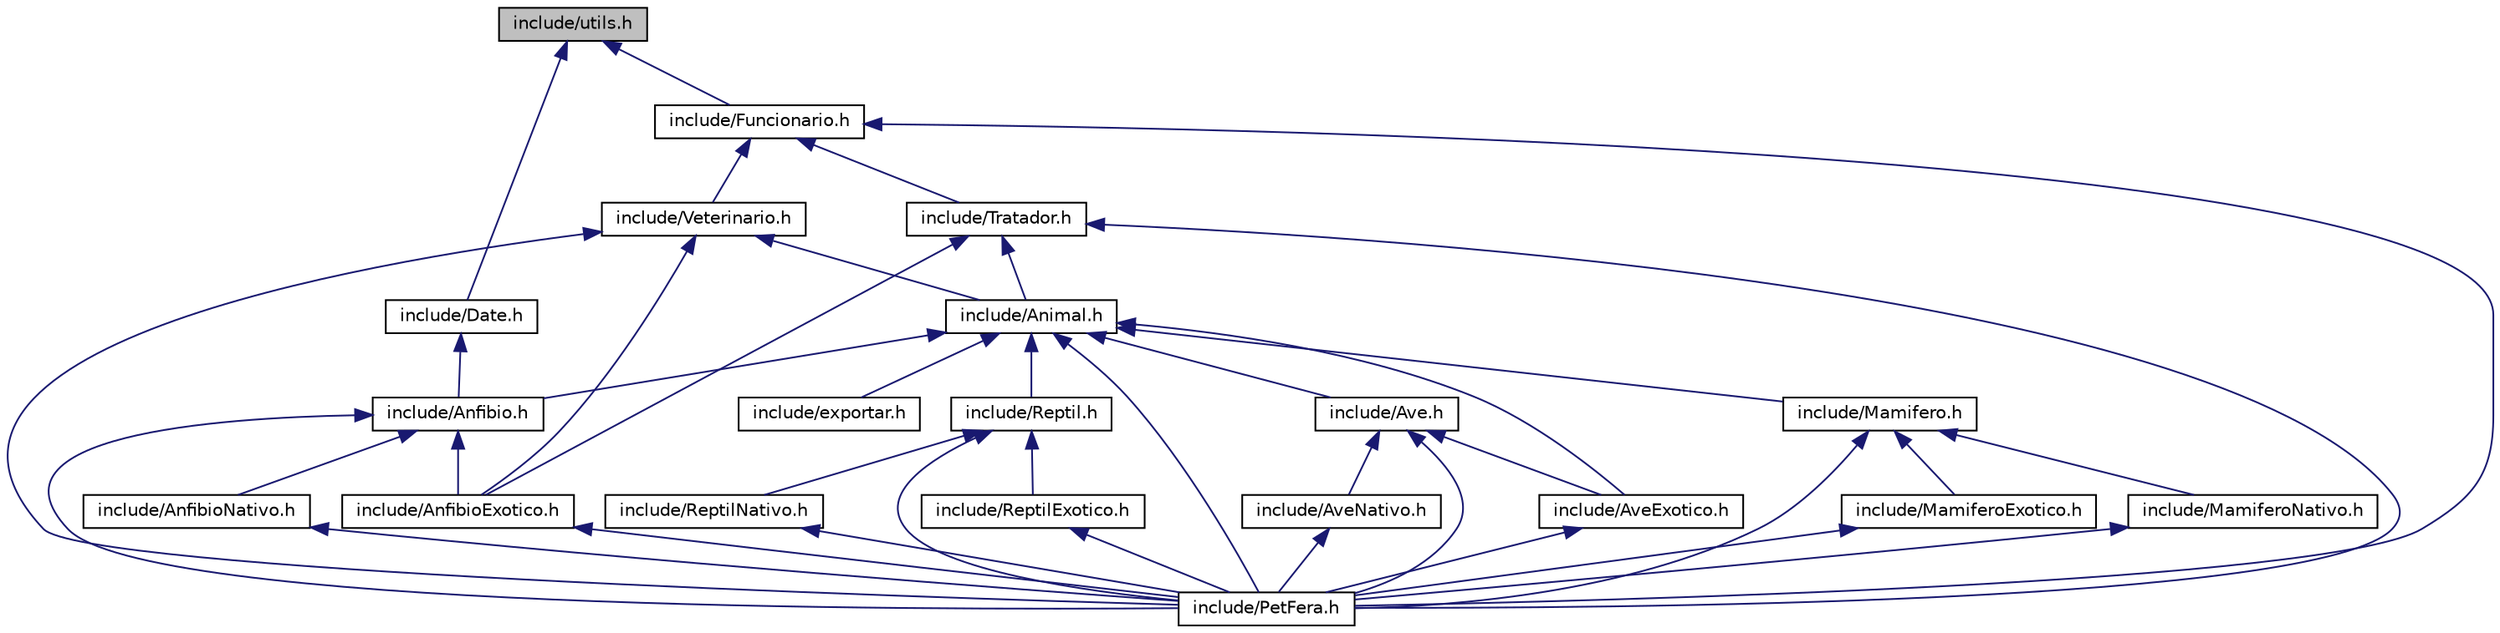 digraph "include/utils.h"
{
  edge [fontname="Helvetica",fontsize="10",labelfontname="Helvetica",labelfontsize="10"];
  node [fontname="Helvetica",fontsize="10",shape=record];
  Node9 [label="include/utils.h",height=0.2,width=0.4,color="black", fillcolor="grey75", style="filled", fontcolor="black"];
  Node9 -> Node10 [dir="back",color="midnightblue",fontsize="10",style="solid",fontname="Helvetica"];
  Node10 [label="include/Date.h",height=0.2,width=0.4,color="black", fillcolor="white", style="filled",URL="$de/da7/Date_8h.html",tooltip="Classe em C++ para definição de Datas. "];
  Node10 -> Node11 [dir="back",color="midnightblue",fontsize="10",style="solid",fontname="Helvetica"];
  Node11 [label="include/Anfibio.h",height=0.2,width=0.4,color="black", fillcolor="white", style="filled",URL="$dc/dd8/Anfibio_8h_source.html"];
  Node11 -> Node12 [dir="back",color="midnightblue",fontsize="10",style="solid",fontname="Helvetica"];
  Node12 [label="include/AnfibioExotico.h",height=0.2,width=0.4,color="black", fillcolor="white", style="filled",URL="$de/d72/AnfibioExotico_8h_source.html"];
  Node12 -> Node13 [dir="back",color="midnightblue",fontsize="10",style="solid",fontname="Helvetica"];
  Node13 [label="include/PetFera.h",height=0.2,width=0.4,color="black", fillcolor="white", style="filled",URL="$de/d14/PetFera_8h_source.html"];
  Node11 -> Node14 [dir="back",color="midnightblue",fontsize="10",style="solid",fontname="Helvetica"];
  Node14 [label="include/AnfibioNativo.h",height=0.2,width=0.4,color="black", fillcolor="white", style="filled",URL="$d6/d4d/AnfibioNativo_8h_source.html"];
  Node14 -> Node13 [dir="back",color="midnightblue",fontsize="10",style="solid",fontname="Helvetica"];
  Node11 -> Node13 [dir="back",color="midnightblue",fontsize="10",style="solid",fontname="Helvetica"];
  Node9 -> Node15 [dir="back",color="midnightblue",fontsize="10",style="solid",fontname="Helvetica"];
  Node15 [label="include/Funcionario.h",height=0.2,width=0.4,color="black", fillcolor="white", style="filled",URL="$d7/d35/Funcionario_8h_source.html"];
  Node15 -> Node16 [dir="back",color="midnightblue",fontsize="10",style="solid",fontname="Helvetica"];
  Node16 [label="include/Veterinario.h",height=0.2,width=0.4,color="black", fillcolor="white", style="filled",URL="$d5/da0/Veterinario_8h_source.html"];
  Node16 -> Node17 [dir="back",color="midnightblue",fontsize="10",style="solid",fontname="Helvetica"];
  Node17 [label="include/Animal.h",height=0.2,width=0.4,color="black", fillcolor="white", style="filled",URL="$dc/db1/Animal_8h_source.html"];
  Node17 -> Node11 [dir="back",color="midnightblue",fontsize="10",style="solid",fontname="Helvetica"];
  Node17 -> Node18 [dir="back",color="midnightblue",fontsize="10",style="solid",fontname="Helvetica"];
  Node18 [label="include/Ave.h",height=0.2,width=0.4,color="black", fillcolor="white", style="filled",URL="$de/d8e/Ave_8h_source.html"];
  Node18 -> Node19 [dir="back",color="midnightblue",fontsize="10",style="solid",fontname="Helvetica"];
  Node19 [label="include/AveExotico.h",height=0.2,width=0.4,color="black", fillcolor="white", style="filled",URL="$de/db1/AveExotico_8h_source.html"];
  Node19 -> Node13 [dir="back",color="midnightblue",fontsize="10",style="solid",fontname="Helvetica"];
  Node18 -> Node20 [dir="back",color="midnightblue",fontsize="10",style="solid",fontname="Helvetica"];
  Node20 [label="include/AveNativo.h",height=0.2,width=0.4,color="black", fillcolor="white", style="filled",URL="$d5/d14/AveNativo_8h_source.html"];
  Node20 -> Node13 [dir="back",color="midnightblue",fontsize="10",style="solid",fontname="Helvetica"];
  Node18 -> Node13 [dir="back",color="midnightblue",fontsize="10",style="solid",fontname="Helvetica"];
  Node17 -> Node19 [dir="back",color="midnightblue",fontsize="10",style="solid",fontname="Helvetica"];
  Node17 -> Node21 [dir="back",color="midnightblue",fontsize="10",style="solid",fontname="Helvetica"];
  Node21 [label="include/exportar.h",height=0.2,width=0.4,color="black", fillcolor="white", style="filled",URL="$dc/d04/exportar_8h.html",tooltip="Define o namespace &#39;exportar&#39; e um conjunto de funções para permitir a exportação dos dados do projet..."];
  Node17 -> Node22 [dir="back",color="midnightblue",fontsize="10",style="solid",fontname="Helvetica"];
  Node22 [label="include/Mamifero.h",height=0.2,width=0.4,color="black", fillcolor="white", style="filled",URL="$d5/d2b/Mamifero_8h_source.html"];
  Node22 -> Node23 [dir="back",color="midnightblue",fontsize="10",style="solid",fontname="Helvetica"];
  Node23 [label="include/MamiferoExotico.h",height=0.2,width=0.4,color="black", fillcolor="white", style="filled",URL="$d4/dde/MamiferoExotico_8h_source.html"];
  Node23 -> Node13 [dir="back",color="midnightblue",fontsize="10",style="solid",fontname="Helvetica"];
  Node22 -> Node24 [dir="back",color="midnightblue",fontsize="10",style="solid",fontname="Helvetica"];
  Node24 [label="include/MamiferoNativo.h",height=0.2,width=0.4,color="black", fillcolor="white", style="filled",URL="$d2/d94/MamiferoNativo_8h_source.html"];
  Node24 -> Node13 [dir="back",color="midnightblue",fontsize="10",style="solid",fontname="Helvetica"];
  Node22 -> Node13 [dir="back",color="midnightblue",fontsize="10",style="solid",fontname="Helvetica"];
  Node17 -> Node13 [dir="back",color="midnightblue",fontsize="10",style="solid",fontname="Helvetica"];
  Node17 -> Node25 [dir="back",color="midnightblue",fontsize="10",style="solid",fontname="Helvetica"];
  Node25 [label="include/Reptil.h",height=0.2,width=0.4,color="black", fillcolor="white", style="filled",URL="$db/d1a/Reptil_8h_source.html"];
  Node25 -> Node13 [dir="back",color="midnightblue",fontsize="10",style="solid",fontname="Helvetica"];
  Node25 -> Node26 [dir="back",color="midnightblue",fontsize="10",style="solid",fontname="Helvetica"];
  Node26 [label="include/ReptilExotico.h",height=0.2,width=0.4,color="black", fillcolor="white", style="filled",URL="$db/d67/ReptilExotico_8h_source.html"];
  Node26 -> Node13 [dir="back",color="midnightblue",fontsize="10",style="solid",fontname="Helvetica"];
  Node25 -> Node27 [dir="back",color="midnightblue",fontsize="10",style="solid",fontname="Helvetica"];
  Node27 [label="include/ReptilNativo.h",height=0.2,width=0.4,color="black", fillcolor="white", style="filled",URL="$de/dff/ReptilNativo_8h_source.html"];
  Node27 -> Node13 [dir="back",color="midnightblue",fontsize="10",style="solid",fontname="Helvetica"];
  Node16 -> Node12 [dir="back",color="midnightblue",fontsize="10",style="solid",fontname="Helvetica"];
  Node16 -> Node13 [dir="back",color="midnightblue",fontsize="10",style="solid",fontname="Helvetica"];
  Node15 -> Node28 [dir="back",color="midnightblue",fontsize="10",style="solid",fontname="Helvetica"];
  Node28 [label="include/Tratador.h",height=0.2,width=0.4,color="black", fillcolor="white", style="filled",URL="$df/d57/Tratador_8h_source.html"];
  Node28 -> Node17 [dir="back",color="midnightblue",fontsize="10",style="solid",fontname="Helvetica"];
  Node28 -> Node12 [dir="back",color="midnightblue",fontsize="10",style="solid",fontname="Helvetica"];
  Node28 -> Node13 [dir="back",color="midnightblue",fontsize="10",style="solid",fontname="Helvetica"];
  Node15 -> Node13 [dir="back",color="midnightblue",fontsize="10",style="solid",fontname="Helvetica"];
}
